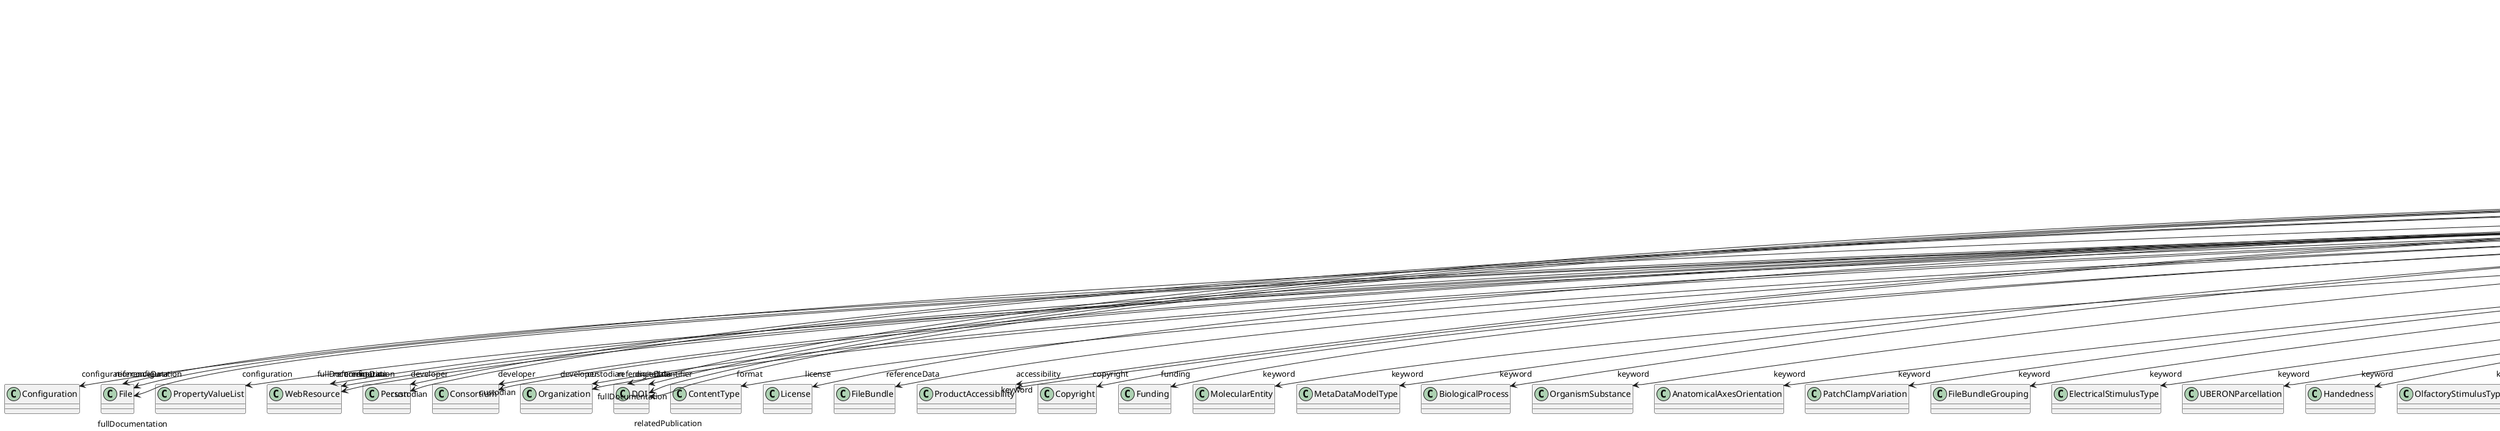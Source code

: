 @startuml
class ValidationTestVersion {
+configuration
+developer
+digitalIdentifier
+entryPoint
+format
+isAlternativeVersionOf
+isNewVersionOf
+license
+referenceData
+accessibility
+copyright
+custodian
+description
+fullDocumentation
+fullName
+funding
+homepage
+howToCite
+keyword
+otherContribution
+relatedPublication
+releaseDate
+repository
+shortName
+supportChannel
+versionIdentifier
+versionInnovation

}
ValidationTestVersion -d-> "configuration" Configuration
ValidationTestVersion -d-> "configuration" File
ValidationTestVersion -d-> "configuration" PropertyValueList
ValidationTestVersion -d-> "configuration" WebResource
ValidationTestVersion -d-> "developer" Person
ValidationTestVersion -d-> "developer" Consortium
ValidationTestVersion -d-> "developer" Organization
ValidationTestVersion -d-> "digitalIdentifier" DOI
ValidationTestVersion -d-> "format" ContentType
ValidationTestVersion -d-> "isAlternativeVersionOf" ValidationTestVersion
ValidationTestVersion -d-> "isNewVersionOf" ValidationTestVersion
ValidationTestVersion -d-> "license" License
ValidationTestVersion -d-> "referenceData" DOI
ValidationTestVersion -d-> "referenceData" File
ValidationTestVersion -d-> "referenceData" FileBundle
ValidationTestVersion -d-> "referenceData" WebResource
ValidationTestVersion -d-> "accessibility" ProductAccessibility
ValidationTestVersion -d-> "copyright" Copyright
ValidationTestVersion -d-> "custodian" Person
ValidationTestVersion -d-> "custodian" Consortium
ValidationTestVersion -d-> "custodian" Organization
ValidationTestVersion -d-> "fullDocumentation" DOI
ValidationTestVersion -d-> "fullDocumentation" File
ValidationTestVersion -d-> "fullDocumentation" WebResource
ValidationTestVersion -d-> "funding" Funding
ValidationTestVersion -d-> "keyword" MolecularEntity
ValidationTestVersion -d-> "keyword" MetaDataModelType
ValidationTestVersion -d-> "keyword" BiologicalProcess
ValidationTestVersion -d-> "keyword" OrganismSubstance
ValidationTestVersion -d-> "keyword" AnatomicalAxesOrientation
ValidationTestVersion -d-> "keyword" PatchClampVariation
ValidationTestVersion -d-> "keyword" FileBundleGrouping
ValidationTestVersion -d-> "keyword" ElectricalStimulusType
ValidationTestVersion -d-> "keyword" UBERONParcellation
ValidationTestVersion -d-> "keyword" Handedness
ValidationTestVersion -d-> "keyword" OlfactoryStimulusType
ValidationTestVersion -d-> "keyword" StimulationApproach
ValidationTestVersion -d-> "keyword" DiseaseModel
ValidationTestVersion -d-> "keyword" OperatingDevice
ValidationTestVersion -d-> "keyword" Colormap
ValidationTestVersion -d-> "keyword" Disease
ValidationTestVersion -d-> "keyword" AnnotationCriteriaType
ValidationTestVersion -d-> "keyword" ChemicalMixtureType
ValidationTestVersion -d-> "keyword" GustatoryStimulusType
ValidationTestVersion -d-> "keyword" EthicsAssessment
ValidationTestVersion -d-> "keyword" ExperimentalApproach
ValidationTestVersion -d-> "keyword" OperatingSystem
ValidationTestVersion -d-> "keyword" SemanticDataType
ValidationTestVersion -d-> "keyword" AuditoryStimulusType
ValidationTestVersion -d-> "keyword" MeasuredQuantity
ValidationTestVersion -d-> "keyword" UnitOfMeasurement
ValidationTestVersion -d-> "keyword" OpticalStimulusType
ValidationTestVersion -d-> "keyword" CellCultureType
ValidationTestVersion -d-> "keyword" DataType
ValidationTestVersion -d-> "keyword" ProductAccessibility
ValidationTestVersion -d-> "keyword" BreedingType
ValidationTestVersion -d-> "keyword" TactileStimulusType
ValidationTestVersion -d-> "keyword" BiologicalOrder
ValidationTestVersion -d-> "keyword" ModelScope
ValidationTestVersion -d-> "keyword" AgeCategory
ValidationTestVersion -d-> "keyword" OrganismSystem
ValidationTestVersion -d-> "keyword" AnnotationType
ValidationTestVersion -d-> "keyword" Laterality
ValidationTestVersion -d-> "keyword" BiologicalSex
ValidationTestVersion -d-> "keyword" SoftwareFeature
ValidationTestVersion -d-> "keyword" PreparationType
ValidationTestVersion -d-> "keyword" VisualStimulusType
ValidationTestVersion -d-> "keyword" LearningResourceType
ValidationTestVersion -d-> "keyword" DeviceType
ValidationTestVersion -d-> "keyword" ProgrammingLanguage
ValidationTestVersion -d-> "keyword" DifferenceMeasure
ValidationTestVersion -d-> "keyword" CellType
ValidationTestVersion -d-> "keyword" SetupType
ValidationTestVersion -d-> "keyword" TissueSampleAttribute
ValidationTestVersion -d-> "keyword" SoftwareApplicationCategory
ValidationTestVersion -d-> "keyword" TypeOfUncertainty
ValidationTestVersion -d-> "keyword" AnalysisTechnique
ValidationTestVersion -d-> "keyword" SubjectAttribute
ValidationTestVersion -d-> "keyword" EducationalLevel
ValidationTestVersion -d-> "keyword" Terminology
ValidationTestVersion -d-> "keyword" Service
ValidationTestVersion -d-> "keyword" CranialWindowReinforcementType
ValidationTestVersion -d-> "keyword" FileRepositoryType
ValidationTestVersion -d-> "keyword" StimulationTechnique
ValidationTestVersion -d-> "keyword" Organ
ValidationTestVersion -d-> "keyword" AnatomicalPlane
ValidationTestVersion -d-> "keyword" AtlasType
ValidationTestVersion -d-> "keyword" QualitativeOverlap
ValidationTestVersion -d-> "keyword" ActionStatusType
ValidationTestVersion -d-> "keyword" Language
ValidationTestVersion -d-> "keyword" Technique
ValidationTestVersion -d-> "keyword" CranialWindowConstructionType
ValidationTestVersion -d-> "keyword" FileUsageRole
ValidationTestVersion -d-> "keyword" MeasuredSignalType
ValidationTestVersion -d-> "keyword" AnatomicalIdentificationType
ValidationTestVersion -d-> "keyword" TissueSampleType
ValidationTestVersion -d-> "keyword" Species
ValidationTestVersion -d-> "keyword" ModelAbstractionLevel
ValidationTestVersion -d-> "keyword" GeneticStrainType
ValidationTestVersion -d-> "keyword" TermSuggestion
ValidationTestVersion -d-> "keyword" SubcellularEntity
ValidationTestVersion -d-> "keyword" ContributionType
ValidationTestVersion -d-> "keyword" CriteriaQualityType
ValidationTestVersion -d-> "otherContribution" Contribution
ValidationTestVersion -d-> "relatedPublication" ScholarlyArticle
ValidationTestVersion -d-> "relatedPublication" Book
ValidationTestVersion -d-> "relatedPublication" Chapter
ValidationTestVersion -d-> "relatedPublication" DOI
ValidationTestVersion -d-> "relatedPublication" ISBN
ValidationTestVersion -d-> "relatedPublication" ISSN
ValidationTestVersion -d-> "relatedPublication" HANDLE
ValidationTestVersion -d-> "repository" FileRepository

@enduml
